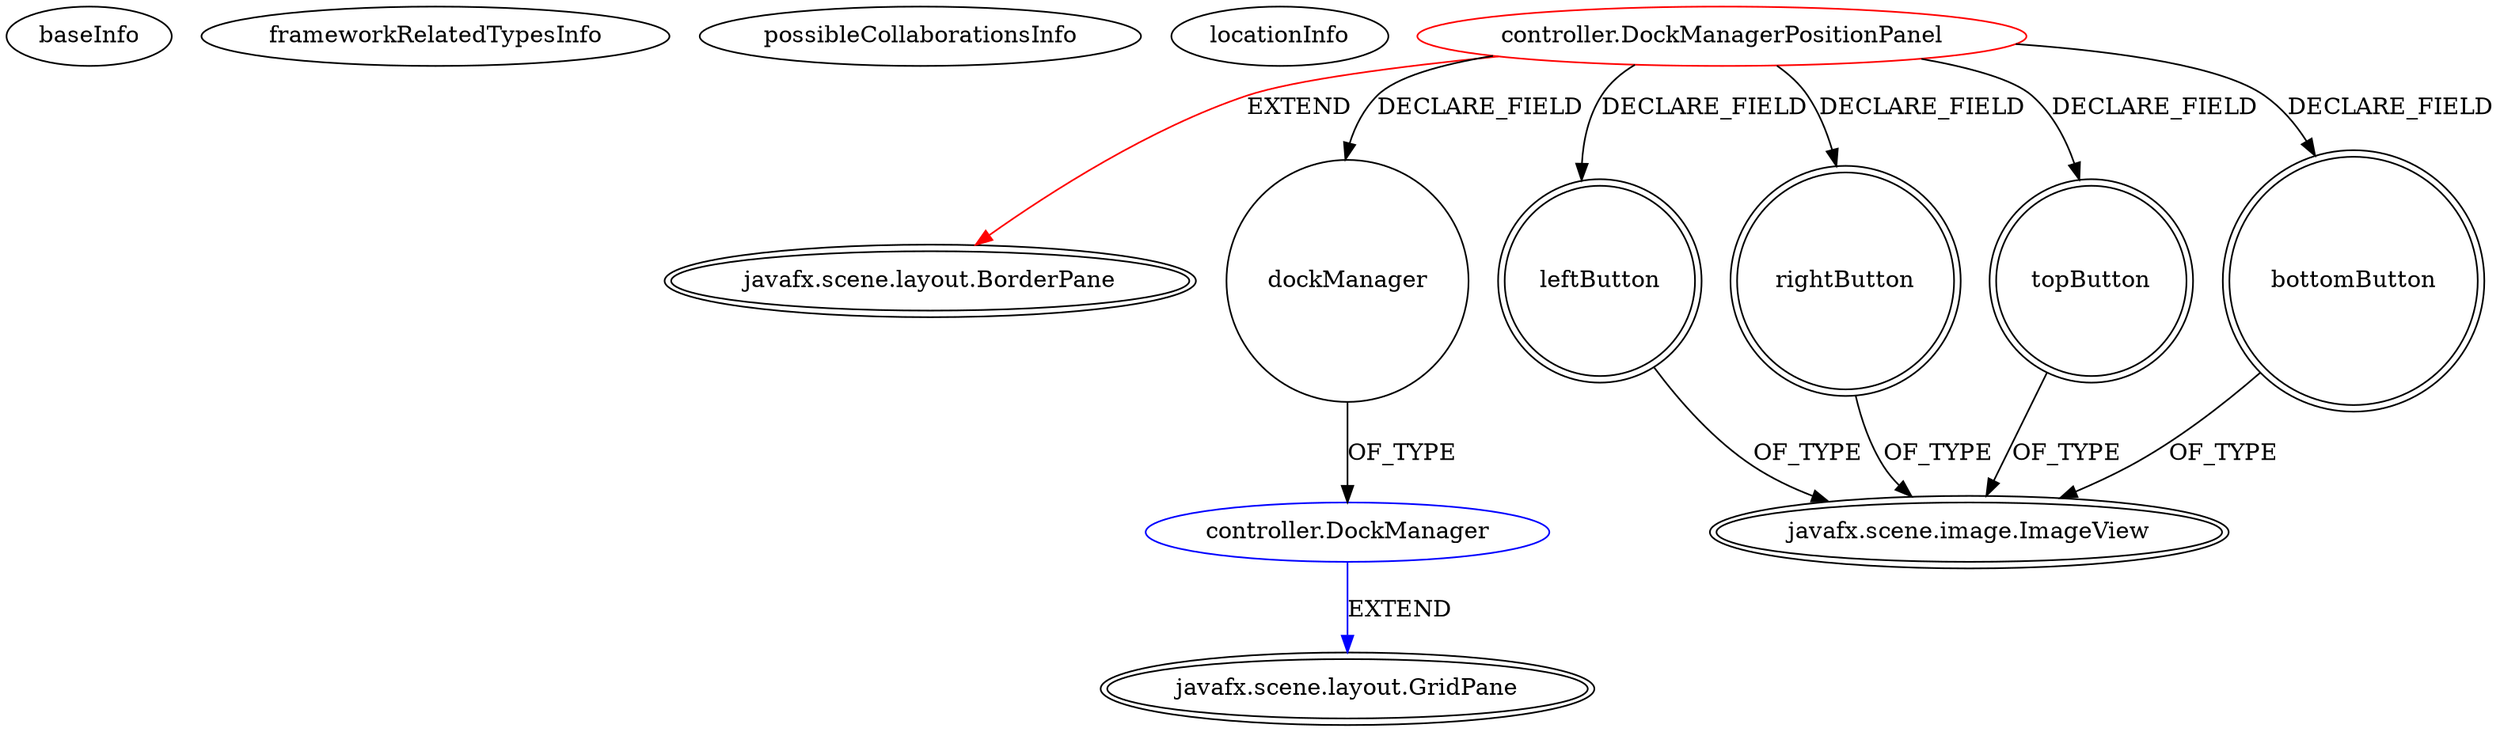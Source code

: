 digraph {
baseInfo[graphId=1674,category="extension_graph",isAnonymous=false,possibleRelation=true]
frameworkRelatedTypesInfo[0="javafx.scene.layout.BorderPane"]
possibleCollaborationsInfo[0="1674~FIELD_DECLARATION-~javafx.scene.layout.BorderPane ~javafx.scene.layout.GridPane ~false~false"]
locationInfo[projectName="abuczko-JFXDockManager",filePath="/abuczko-JFXDockManager/JFXDockManager-master/JFXDockManager/src/controller/DockManagerPositionPanel.java",contextSignature="DockManagerPositionPanel",graphId="1674"]
0[label="controller.DockManagerPositionPanel",vertexType="ROOT_CLIENT_CLASS_DECLARATION",isFrameworkType=false,color=red]
1[label="javafx.scene.layout.BorderPane",vertexType="FRAMEWORK_CLASS_TYPE",isFrameworkType=true,peripheries=2]
2[label="bottomButton",vertexType="FIELD_DECLARATION",isFrameworkType=true,peripheries=2,shape=circle]
3[label="javafx.scene.image.ImageView",vertexType="FRAMEWORK_CLASS_TYPE",isFrameworkType=true,peripheries=2]
4[label="dockManager",vertexType="FIELD_DECLARATION",isFrameworkType=false,shape=circle]
5[label="controller.DockManager",vertexType="REFERENCE_CLIENT_CLASS_DECLARATION",isFrameworkType=false,color=blue]
6[label="javafx.scene.layout.GridPane",vertexType="FRAMEWORK_CLASS_TYPE",isFrameworkType=true,peripheries=2]
7[label="leftButton",vertexType="FIELD_DECLARATION",isFrameworkType=true,peripheries=2,shape=circle]
9[label="rightButton",vertexType="FIELD_DECLARATION",isFrameworkType=true,peripheries=2,shape=circle]
11[label="topButton",vertexType="FIELD_DECLARATION",isFrameworkType=true,peripheries=2,shape=circle]
0->1[label="EXTEND",color=red]
0->2[label="DECLARE_FIELD"]
2->3[label="OF_TYPE"]
0->4[label="DECLARE_FIELD"]
5->6[label="EXTEND",color=blue]
4->5[label="OF_TYPE"]
0->7[label="DECLARE_FIELD"]
7->3[label="OF_TYPE"]
0->9[label="DECLARE_FIELD"]
9->3[label="OF_TYPE"]
0->11[label="DECLARE_FIELD"]
11->3[label="OF_TYPE"]
}
